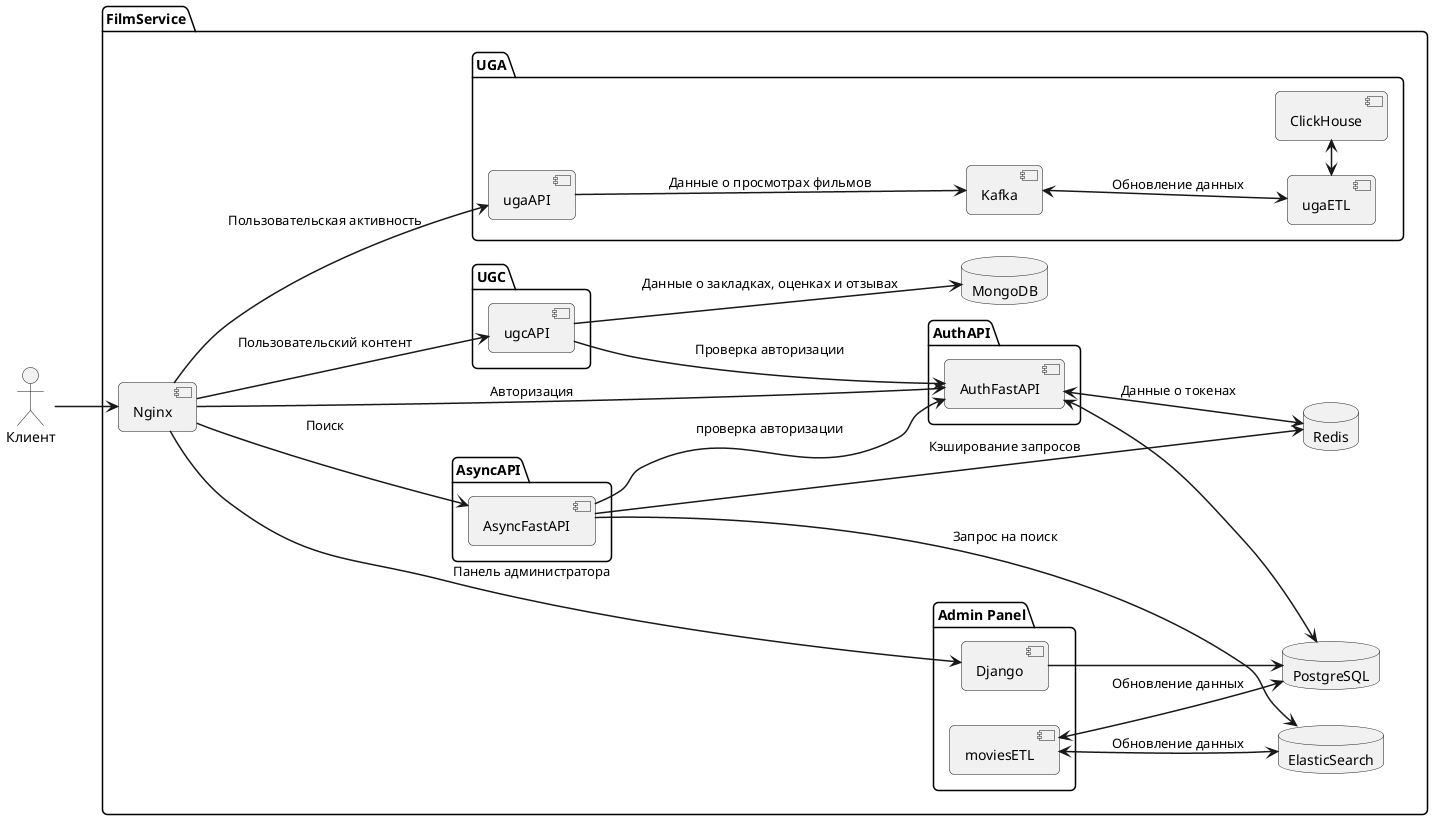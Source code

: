 @startuml
<style>
    package {
        RoundCorner 10
    }
    component {
        RoundCorner 10
    }
    arrow {
      LineThickness 1.5
    }
</style>
actor Клиент as Client

package FilmService as FS {
    component Nginx

    database PostgreSQL
    database ElasticSearch
    database Redis
    database MongoDB

    package "Admin Panel" as AP {
        component Django
        component moviesETL
    }
    package "AuthAPI" as Auth {
        component AuthFastAPI
    }
    package "AsyncAPI" as Async {
        component AsyncFastAPI
    }
    package "UGA" as UGA {
        component Kafka
        component ugaAPI
        component ugaETL
        component ClickHouse
    }
    package "UGC" as UGC {
        component ugcAPI
    }
}

left to right direction
Client --> Nginx

Nginx --> Django: Панель администратора
moviesETL <--> PostgreSQL: Обновление данных
moviesETL <--> ElasticSearch: Обновление данных
Django --> PostgreSQL

Nginx --> AuthFastAPI: Авторизация
AuthFastAPI <--> PostgreSQL
AuthFastAPI <--> Redis: Данные о токенах

Nginx --> AsyncFastAPI: Поиск
AsyncFastAPI --> AuthFastAPI: проверка авторизации
AsyncFastAPI --> ElasticSearch: Запрос на поиск
AsyncFastAPI --> Redis: Кэширование запросов

Nginx --> ugaAPI: Пользовательская активность
ugaAPI --> Kafka: Данные о просмотрах фильмов
Kafka <--> ugaETL: Обновление данных
ugaETL <-> ClickHouse

Nginx --> ugcAPI: Пользовательский контент
ugcAPI --> AuthFastAPI: Проверка авторизации
ugcAPI --> MongoDB: Данные о закладках, оценках и отзывах
@enduml
